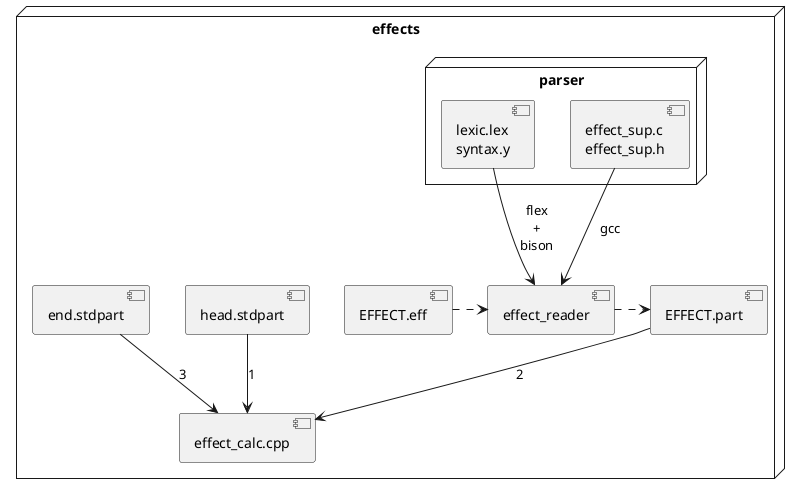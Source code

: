 @startuml

node "effects" {
    [effect_reader]

    node "parser" {
        [lexic.lex\nsyntax.y] --> [effect_reader] : flex\n+\nbison
        [effect_sup.c\neffect_sup.h] --> [effect_reader] : gcc
    }

    [EFFECT.eff] .> [effect_reader]
    [effect_reader] .> [EFFECT.part]

    [head.stdpart] --> [effect_calc.cpp] : 1
    [EFFECT.part] --> [effect_calc.cpp] : 2
    [end.stdpart] --> [effect_calc.cpp] : 3
}

@enduml